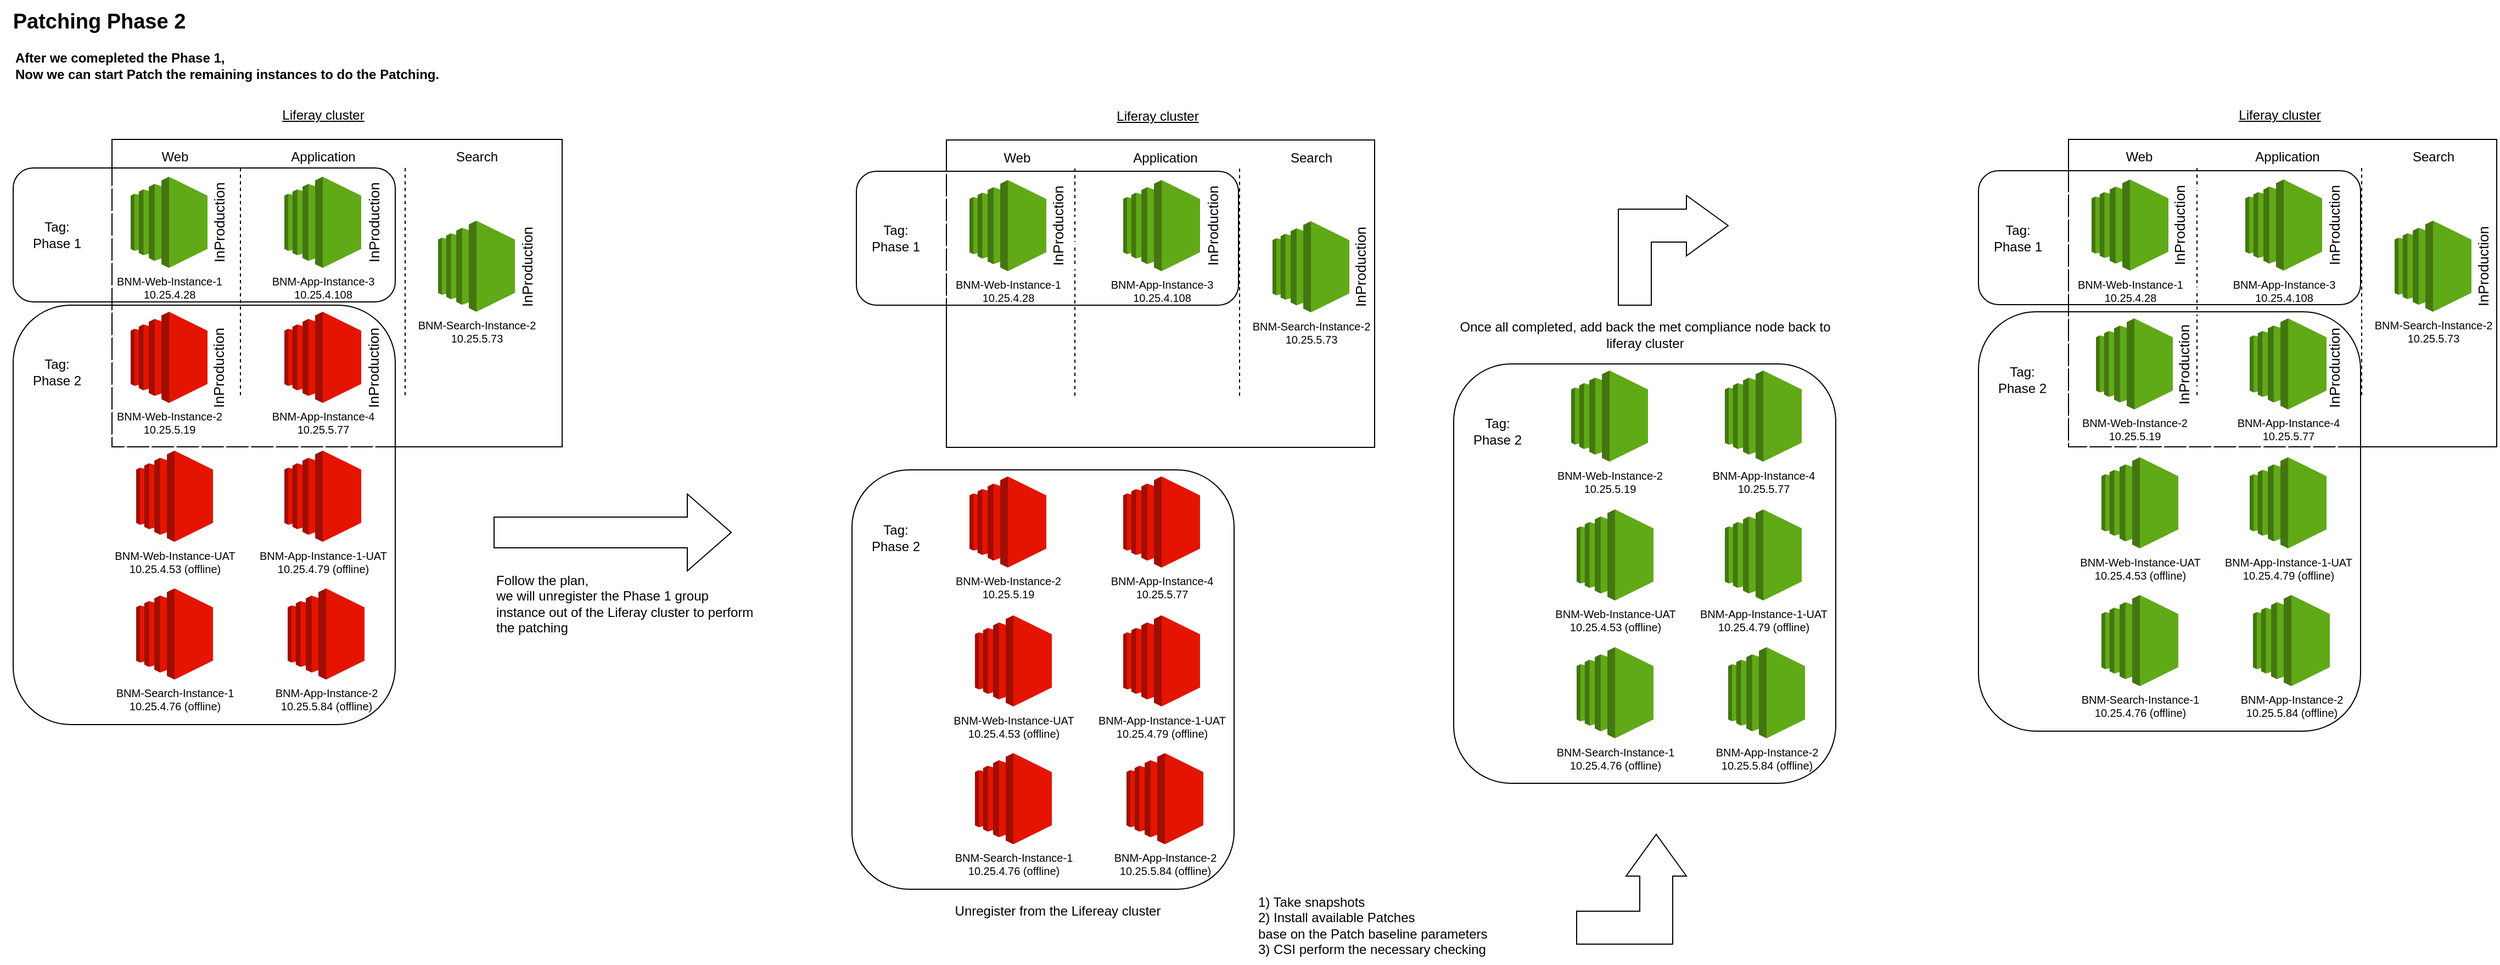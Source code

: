 <mxfile version="23.0.1" type="github">
  <diagram name="Page-1" id="beE_4dxmIc5Rx972VI1b">
    <mxGraphModel dx="1434" dy="719" grid="1" gridSize="10" guides="1" tooltips="1" connect="1" arrows="1" fold="1" page="1" pageScale="1" pageWidth="850" pageHeight="1100" math="0" shadow="0">
      <root>
        <mxCell id="0" />
        <mxCell id="1" parent="0" />
        <mxCell id="F5lLC6z1OZfWjeG4dIKi-2" value="After we comepleted the Phase 1,&amp;nbsp;&lt;br&gt;Now we can start Patch the remaining instances to do the Patching." style="text;html=1;align=left;verticalAlign=middle;resizable=0;points=[];autosize=1;strokeColor=none;fillColor=none;fontStyle=1" parent="1" vertex="1">
          <mxGeometry x="30" y="60" width="410" height="40" as="geometry" />
        </mxCell>
        <mxCell id="F5lLC6z1OZfWjeG4dIKi-3" value="Patching Phase 2" style="text;html=1;align=center;verticalAlign=middle;resizable=0;points=[];autosize=1;strokeColor=none;fillColor=none;fontStyle=1;fontSize=19;" parent="1" vertex="1">
          <mxGeometry x="18" y="20" width="180" height="40" as="geometry" />
        </mxCell>
        <mxCell id="F5lLC6z1OZfWjeG4dIKi-101" value="" style="rounded=0;whiteSpace=wrap;html=1;" parent="1" vertex="1">
          <mxGeometry x="120" y="147" width="410" height="280" as="geometry" />
        </mxCell>
        <mxCell id="F5lLC6z1OZfWjeG4dIKi-102" value="" style="endArrow=none;dashed=1;html=1;rounded=0;shadow=0;" parent="1" edge="1">
          <mxGeometry width="50" height="50" relative="1" as="geometry">
            <mxPoint x="387" y="380" as="sourcePoint" />
            <mxPoint x="387" y="170" as="targetPoint" />
          </mxGeometry>
        </mxCell>
        <mxCell id="F5lLC6z1OZfWjeG4dIKi-103" value="Web" style="text;html=1;align=center;verticalAlign=middle;resizable=0;points=[];autosize=1;strokeColor=none;fillColor=none;shadow=0;" parent="1" vertex="1">
          <mxGeometry x="152" y="148" width="50" height="30" as="geometry" />
        </mxCell>
        <mxCell id="F5lLC6z1OZfWjeG4dIKi-104" value="Application" style="text;html=1;align=center;verticalAlign=middle;resizable=0;points=[];autosize=1;strokeColor=none;fillColor=none;shadow=0;" parent="1" vertex="1">
          <mxGeometry x="272" y="148" width="80" height="30" as="geometry" />
        </mxCell>
        <mxCell id="F5lLC6z1OZfWjeG4dIKi-105" value="Search" style="text;html=1;align=center;verticalAlign=middle;resizable=0;points=[];autosize=1;strokeColor=none;fillColor=none;shadow=0;" parent="1" vertex="1">
          <mxGeometry x="422" y="148" width="60" height="30" as="geometry" />
        </mxCell>
        <mxCell id="F5lLC6z1OZfWjeG4dIKi-106" value="&lt;font color=&quot;#000000&quot;&gt;BNM-Search-Instance-2&lt;br&gt;10.25.5.73&lt;/font&gt;" style="outlineConnect=0;dashed=0;verticalLabelPosition=bottom;verticalAlign=top;align=center;html=1;shape=mxgraph.aws3.ec2;fillColor=#60a917;shadow=0;fontSize=10;fontColor=#ffffff;strokeColor=#2D7600;" parent="1" vertex="1">
          <mxGeometry x="417" y="221" width="70" height="83" as="geometry" />
        </mxCell>
        <mxCell id="F5lLC6z1OZfWjeG4dIKi-107" value="Liferay cluster" style="text;html=1;align=center;verticalAlign=middle;resizable=0;points=[];autosize=1;strokeColor=none;fillColor=none;fontStyle=4" parent="1" vertex="1">
          <mxGeometry x="262" y="110" width="100" height="30" as="geometry" />
        </mxCell>
        <mxCell id="F5lLC6z1OZfWjeG4dIKi-108" value="" style="rounded=1;whiteSpace=wrap;html=1;fillStyle=hatch;" parent="1" vertex="1">
          <mxGeometry x="30" y="173" width="348" height="122" as="geometry" />
        </mxCell>
        <mxCell id="F5lLC6z1OZfWjeG4dIKi-109" value="BNM-Web-Instance-1&lt;br&gt;10.25.4.28" style="outlineConnect=0;dashed=0;verticalLabelPosition=bottom;verticalAlign=top;align=center;html=1;shape=mxgraph.aws3.ec2;fillColor=#60a917;shadow=0;fontSize=10;fontColor=#000000;strokeColor=#2D7600;labelBorderColor=none;" parent="1" vertex="1">
          <mxGeometry x="137" y="181" width="70" height="83" as="geometry" />
        </mxCell>
        <mxCell id="F5lLC6z1OZfWjeG4dIKi-110" value="BNM-App-Instance-3&lt;br&gt;10.25.4.108" style="outlineConnect=0;dashed=0;verticalLabelPosition=bottom;verticalAlign=top;align=center;html=1;shape=mxgraph.aws3.ec2;fillColor=#60a917;shadow=0;fontSize=10;fontColor=#000000;strokeColor=#2D7600;labelBorderColor=none;" parent="1" vertex="1">
          <mxGeometry x="277" y="181" width="70" height="83" as="geometry" />
        </mxCell>
        <mxCell id="F5lLC6z1OZfWjeG4dIKi-111" value="" style="rounded=1;whiteSpace=wrap;html=1;labelBorderColor=none;fillStyle=hatch;" parent="1" vertex="1">
          <mxGeometry x="30" y="298" width="348" height="382" as="geometry" />
        </mxCell>
        <mxCell id="F5lLC6z1OZfWjeG4dIKi-112" value="BNM-App-Instance-4&lt;br&gt;10.25.5.77" style="outlineConnect=0;dashed=0;verticalLabelPosition=bottom;verticalAlign=top;align=center;html=1;shape=mxgraph.aws3.ec2;fillColor=#e51400;shadow=0;fontSize=10;fontColor=#000000;strokeColor=#B20000;labelBorderColor=none;" parent="1" vertex="1">
          <mxGeometry x="277" y="304" width="70" height="83" as="geometry" />
        </mxCell>
        <mxCell id="F5lLC6z1OZfWjeG4dIKi-113" value="BNM-Web-Instance-2&lt;br&gt;10.25.5.19" style="outlineConnect=0;dashed=0;verticalLabelPosition=bottom;verticalAlign=top;align=center;html=1;shape=mxgraph.aws3.ec2;fillColor=#e51400;shadow=0;fontSize=10;fontColor=#000000;strokeColor=#B20000;labelBorderColor=none;" parent="1" vertex="1">
          <mxGeometry x="137" y="304" width="70" height="83" as="geometry" />
        </mxCell>
        <mxCell id="F5lLC6z1OZfWjeG4dIKi-114" value="Tag: Phase 1" style="text;html=1;strokeColor=none;fillColor=none;align=center;verticalAlign=middle;whiteSpace=wrap;rounded=0;" parent="1" vertex="1">
          <mxGeometry x="40" y="219" width="60" height="30" as="geometry" />
        </mxCell>
        <mxCell id="F5lLC6z1OZfWjeG4dIKi-115" value="Tag: Phase 2" style="text;html=1;strokeColor=none;fillColor=none;align=center;verticalAlign=middle;whiteSpace=wrap;rounded=0;" parent="1" vertex="1">
          <mxGeometry x="40" y="344" width="60" height="30" as="geometry" />
        </mxCell>
        <mxCell id="F5lLC6z1OZfWjeG4dIKi-116" value="BNM-App-Instance-1-UAT&lt;br&gt;10.25.4.79 (offline)" style="outlineConnect=0;dashed=0;verticalLabelPosition=bottom;verticalAlign=top;align=center;html=1;shape=mxgraph.aws3.ec2;fillColor=#e51400;shadow=0;fontSize=10;fontColor=#000000;strokeColor=#B20000;labelBorderColor=none;" parent="1" vertex="1">
          <mxGeometry x="277" y="430.5" width="70" height="83" as="geometry" />
        </mxCell>
        <mxCell id="F5lLC6z1OZfWjeG4dIKi-117" value="BNM-Web-Instance-UAT&lt;br&gt;10.25.4.53 (offline)" style="outlineConnect=0;dashed=0;verticalLabelPosition=bottom;verticalAlign=top;align=center;html=1;shape=mxgraph.aws3.ec2;fillColor=#e51400;shadow=0;fontSize=10;fontColor=#000000;strokeColor=#B20000;labelBorderColor=none;" parent="1" vertex="1">
          <mxGeometry x="142" y="430.5" width="70" height="83" as="geometry" />
        </mxCell>
        <mxCell id="F5lLC6z1OZfWjeG4dIKi-118" value="BNM-App-Instance-2&lt;br&gt;10.25.5.84 (offline)" style="outlineConnect=0;dashed=0;verticalLabelPosition=bottom;verticalAlign=top;align=center;html=1;shape=mxgraph.aws3.ec2;fillColor=#e51400;shadow=0;fontSize=10;fontColor=#000000;strokeColor=#B20000;labelBorderColor=none;" parent="1" vertex="1">
          <mxGeometry x="280" y="556" width="70" height="83" as="geometry" />
        </mxCell>
        <mxCell id="F5lLC6z1OZfWjeG4dIKi-119" value="" style="endArrow=none;dashed=1;html=1;rounded=0;shadow=0;" parent="1" edge="1">
          <mxGeometry width="50" height="50" relative="1" as="geometry">
            <mxPoint x="237" y="380" as="sourcePoint" />
            <mxPoint x="237" y="170" as="targetPoint" />
          </mxGeometry>
        </mxCell>
        <mxCell id="F5lLC6z1OZfWjeG4dIKi-120" value="Follow the plan,&amp;nbsp;&lt;br&gt;we will unregister the Phase 1 group&amp;nbsp;&lt;br&gt;instance out of the Liferay cluster to perform&amp;nbsp;&lt;br&gt;the patching" style="text;html=1;align=left;verticalAlign=middle;resizable=0;points=[];autosize=1;strokeColor=none;fillColor=none;" parent="1" vertex="1">
          <mxGeometry x="468" y="534.5" width="260" height="70" as="geometry" />
        </mxCell>
        <mxCell id="F5lLC6z1OZfWjeG4dIKi-121" value="" style="rounded=0;whiteSpace=wrap;html=1;" parent="1" vertex="1">
          <mxGeometry x="880" y="147.5" width="390" height="280" as="geometry" />
        </mxCell>
        <mxCell id="F5lLC6z1OZfWjeG4dIKi-122" value="" style="endArrow=none;dashed=1;html=1;rounded=0;shadow=0;" parent="1" edge="1">
          <mxGeometry width="50" height="50" relative="1" as="geometry">
            <mxPoint x="1147" y="380.5" as="sourcePoint" />
            <mxPoint x="1147" y="170.5" as="targetPoint" />
          </mxGeometry>
        </mxCell>
        <mxCell id="F5lLC6z1OZfWjeG4dIKi-123" value="Web" style="text;html=1;align=center;verticalAlign=middle;resizable=0;points=[];autosize=1;strokeColor=none;fillColor=none;shadow=0;" parent="1" vertex="1">
          <mxGeometry x="919" y="148.5" width="50" height="30" as="geometry" />
        </mxCell>
        <mxCell id="F5lLC6z1OZfWjeG4dIKi-124" value="Application" style="text;html=1;align=center;verticalAlign=middle;resizable=0;points=[];autosize=1;strokeColor=none;fillColor=none;shadow=0;" parent="1" vertex="1">
          <mxGeometry x="1039" y="148.5" width="80" height="30" as="geometry" />
        </mxCell>
        <mxCell id="F5lLC6z1OZfWjeG4dIKi-125" value="Search" style="text;html=1;align=center;verticalAlign=middle;resizable=0;points=[];autosize=1;strokeColor=none;fillColor=none;shadow=0;" parent="1" vertex="1">
          <mxGeometry x="1182" y="148.5" width="60" height="30" as="geometry" />
        </mxCell>
        <mxCell id="F5lLC6z1OZfWjeG4dIKi-126" value="&lt;font color=&quot;#000000&quot;&gt;BNM-Search-Instance-2&lt;br&gt;10.25.5.73&lt;/font&gt;" style="outlineConnect=0;dashed=0;verticalLabelPosition=bottom;verticalAlign=top;align=center;html=1;shape=mxgraph.aws3.ec2;fillColor=#60a917;shadow=0;fontSize=10;fontColor=#ffffff;strokeColor=#2D7600;" parent="1" vertex="1">
          <mxGeometry x="1177" y="221.5" width="70" height="83" as="geometry" />
        </mxCell>
        <mxCell id="F5lLC6z1OZfWjeG4dIKi-127" value="Liferay cluster" style="text;html=1;align=center;verticalAlign=middle;resizable=0;points=[];autosize=1;strokeColor=none;fillColor=none;fontStyle=4" parent="1" vertex="1">
          <mxGeometry x="1022" y="110.5" width="100" height="30" as="geometry" />
        </mxCell>
        <mxCell id="F5lLC6z1OZfWjeG4dIKi-131" value="" style="rounded=1;whiteSpace=wrap;html=1;labelBorderColor=none;fillStyle=hatch;" parent="1" vertex="1">
          <mxGeometry x="794" y="448" width="348" height="382" as="geometry" />
        </mxCell>
        <mxCell id="F5lLC6z1OZfWjeG4dIKi-132" value="BNM-App-Instance-4&lt;br&gt;10.25.5.77" style="outlineConnect=0;dashed=0;verticalLabelPosition=bottom;verticalAlign=top;align=center;html=1;shape=mxgraph.aws3.ec2;fillColor=#e51400;shadow=0;fontSize=10;fontColor=#000000;strokeColor=#B20000;labelBorderColor=none;" parent="1" vertex="1">
          <mxGeometry x="1041" y="454" width="70" height="83" as="geometry" />
        </mxCell>
        <mxCell id="F5lLC6z1OZfWjeG4dIKi-133" value="BNM-Web-Instance-2&lt;br&gt;10.25.5.19" style="outlineConnect=0;dashed=0;verticalLabelPosition=bottom;verticalAlign=top;align=center;html=1;shape=mxgraph.aws3.ec2;fillColor=#e51400;shadow=0;fontSize=10;fontColor=#000000;strokeColor=#B20000;labelBorderColor=none;" parent="1" vertex="1">
          <mxGeometry x="901" y="454" width="70" height="83" as="geometry" />
        </mxCell>
        <mxCell id="F5lLC6z1OZfWjeG4dIKi-135" value="Tag: Phase 2" style="text;html=1;strokeColor=none;fillColor=none;align=center;verticalAlign=middle;whiteSpace=wrap;rounded=0;" parent="1" vertex="1">
          <mxGeometry x="804" y="494.5" width="60" height="30" as="geometry" />
        </mxCell>
        <mxCell id="F5lLC6z1OZfWjeG4dIKi-136" value="BNM-App-Instance-1-UAT&lt;br&gt;10.25.4.79 (offline)" style="outlineConnect=0;dashed=0;verticalLabelPosition=bottom;verticalAlign=top;align=center;html=1;shape=mxgraph.aws3.ec2;fillColor=#e51400;shadow=0;fontSize=10;fontColor=#000000;strokeColor=#B20000;labelBorderColor=none;" parent="1" vertex="1">
          <mxGeometry x="1041" y="580.5" width="70" height="83" as="geometry" />
        </mxCell>
        <mxCell id="F5lLC6z1OZfWjeG4dIKi-137" value="BNM-Web-Instance-UAT&lt;br&gt;10.25.4.53 (offline)" style="outlineConnect=0;dashed=0;verticalLabelPosition=bottom;verticalAlign=top;align=center;html=1;shape=mxgraph.aws3.ec2;fillColor=#e51400;shadow=0;fontSize=10;fontColor=#000000;strokeColor=#B20000;labelBorderColor=none;" parent="1" vertex="1">
          <mxGeometry x="906" y="580.5" width="70" height="83" as="geometry" />
        </mxCell>
        <mxCell id="F5lLC6z1OZfWjeG4dIKi-138" value="BNM-App-Instance-2&lt;br&gt;10.25.5.84 (offline)" style="outlineConnect=0;dashed=0;verticalLabelPosition=bottom;verticalAlign=top;align=center;html=1;shape=mxgraph.aws3.ec2;fillColor=#e51400;shadow=0;fontSize=10;fontColor=#000000;strokeColor=#B20000;labelBorderColor=none;" parent="1" vertex="1">
          <mxGeometry x="1044" y="706" width="70" height="83" as="geometry" />
        </mxCell>
        <mxCell id="F5lLC6z1OZfWjeG4dIKi-139" value="" style="endArrow=none;dashed=1;html=1;rounded=0;shadow=0;" parent="1" edge="1">
          <mxGeometry width="50" height="50" relative="1" as="geometry">
            <mxPoint x="997" y="380.5" as="sourcePoint" />
            <mxPoint x="997" y="170.5" as="targetPoint" />
          </mxGeometry>
        </mxCell>
        <mxCell id="F5lLC6z1OZfWjeG4dIKi-140" value="1) Take snapshots&lt;br&gt;2) Install available Patches &lt;br&gt;base on the Patch baseline parameters&lt;br&gt;3) CSI perform the necessary checking&amp;nbsp;" style="text;html=1;align=left;verticalAlign=middle;resizable=0;points=[];autosize=1;strokeColor=none;fillColor=none;" parent="1" vertex="1">
          <mxGeometry x="1162" y="828" width="230" height="70" as="geometry" />
        </mxCell>
        <mxCell id="F5lLC6z1OZfWjeG4dIKi-145" value="Unregister from the Lifereay cluster" style="text;html=1;align=center;verticalAlign=middle;resizable=0;points=[];autosize=1;strokeColor=none;fillColor=none;" parent="1" vertex="1">
          <mxGeometry x="876" y="835" width="210" height="30" as="geometry" />
        </mxCell>
        <mxCell id="F5lLC6z1OZfWjeG4dIKi-146" value="Once all completed, add back the met compliance node back to&lt;br&gt;liferay cluster" style="text;html=1;align=center;verticalAlign=middle;resizable=0;points=[];autosize=1;strokeColor=none;fillColor=none;" parent="1" vertex="1">
          <mxGeometry x="1336" y="304.5" width="360" height="40" as="geometry" />
        </mxCell>
        <mxCell id="F5lLC6z1OZfWjeG4dIKi-147" value="InProduction" style="text;html=1;strokeColor=none;fillColor=none;align=center;verticalAlign=middle;whiteSpace=wrap;rounded=0;rotation=-90;fontSize=13;" parent="1" vertex="1">
          <mxGeometry x="468" y="248" width="60" height="30" as="geometry" />
        </mxCell>
        <mxCell id="F5lLC6z1OZfWjeG4dIKi-148" value="" style="html=1;shadow=0;dashed=0;align=center;verticalAlign=middle;shape=mxgraph.arrows2.arrow;dy=0.6;dx=40;notch=0;" parent="1" vertex="1">
          <mxGeometry x="468" y="470" width="216" height="70" as="geometry" />
        </mxCell>
        <mxCell id="F5lLC6z1OZfWjeG4dIKi-149" value="InProduction" style="text;html=1;strokeColor=none;fillColor=none;align=center;verticalAlign=middle;whiteSpace=wrap;rounded=0;rotation=-90;fontSize=13;" parent="1" vertex="1">
          <mxGeometry x="328" y="207.5" width="60" height="30" as="geometry" />
        </mxCell>
        <mxCell id="F5lLC6z1OZfWjeG4dIKi-150" value="InProduction" style="text;html=1;strokeColor=none;fillColor=none;align=center;verticalAlign=middle;whiteSpace=wrap;rounded=0;rotation=-90;fontSize=13;" parent="1" vertex="1">
          <mxGeometry x="187" y="207.5" width="60" height="30" as="geometry" />
        </mxCell>
        <mxCell id="F5lLC6z1OZfWjeG4dIKi-151" value="InProduction" style="text;html=1;strokeColor=none;fillColor=none;align=center;verticalAlign=middle;whiteSpace=wrap;rounded=0;rotation=-90;fontSize=13;" parent="1" vertex="1">
          <mxGeometry x="187" y="340" width="60" height="30" as="geometry" />
        </mxCell>
        <mxCell id="F5lLC6z1OZfWjeG4dIKi-152" value="InProduction" style="text;html=1;strokeColor=none;fillColor=none;align=center;verticalAlign=middle;whiteSpace=wrap;rounded=0;rotation=-90;fontSize=13;" parent="1" vertex="1">
          <mxGeometry x="328" y="340" width="60" height="30" as="geometry" />
        </mxCell>
        <mxCell id="F5lLC6z1OZfWjeG4dIKi-160" value="" style="rounded=1;whiteSpace=wrap;html=1;fillStyle=hatch;" parent="1" vertex="1">
          <mxGeometry x="798" y="176" width="348" height="122" as="geometry" />
        </mxCell>
        <mxCell id="F5lLC6z1OZfWjeG4dIKi-161" value="BNM-Web-Instance-1&lt;br&gt;10.25.4.28" style="outlineConnect=0;dashed=0;verticalLabelPosition=bottom;verticalAlign=top;align=center;html=1;shape=mxgraph.aws3.ec2;fillColor=#60a917;shadow=0;fontSize=10;fontColor=#000000;strokeColor=#2D7600;labelBorderColor=none;" parent="1" vertex="1">
          <mxGeometry x="901" y="184" width="70" height="83" as="geometry" />
        </mxCell>
        <mxCell id="F5lLC6z1OZfWjeG4dIKi-162" value="BNM-App-Instance-3&lt;br&gt;10.25.4.108" style="outlineConnect=0;dashed=0;verticalLabelPosition=bottom;verticalAlign=top;align=center;html=1;shape=mxgraph.aws3.ec2;fillColor=#60a917;shadow=0;fontSize=10;fontColor=#000000;strokeColor=#2D7600;labelBorderColor=none;" parent="1" vertex="1">
          <mxGeometry x="1041" y="184" width="70" height="83" as="geometry" />
        </mxCell>
        <mxCell id="F5lLC6z1OZfWjeG4dIKi-163" value="Tag: Phase 1" style="text;html=1;strokeColor=none;fillColor=none;align=center;verticalAlign=middle;whiteSpace=wrap;rounded=0;" parent="1" vertex="1">
          <mxGeometry x="804" y="222" width="60" height="30" as="geometry" />
        </mxCell>
        <mxCell id="F5lLC6z1OZfWjeG4dIKi-164" value="InProduction" style="text;html=1;strokeColor=none;fillColor=none;align=center;verticalAlign=middle;whiteSpace=wrap;rounded=0;rotation=-90;fontSize=13;" parent="1" vertex="1">
          <mxGeometry x="1092" y="210.5" width="60" height="30" as="geometry" />
        </mxCell>
        <mxCell id="F5lLC6z1OZfWjeG4dIKi-165" value="InProduction" style="text;html=1;strokeColor=none;fillColor=none;align=center;verticalAlign=middle;whiteSpace=wrap;rounded=0;rotation=-90;fontSize=13;" parent="1" vertex="1">
          <mxGeometry x="951" y="210.5" width="60" height="30" as="geometry" />
        </mxCell>
        <mxCell id="F5lLC6z1OZfWjeG4dIKi-166" value="" style="rounded=1;whiteSpace=wrap;html=1;labelBorderColor=none;fillStyle=hatch;" parent="1" vertex="1">
          <mxGeometry x="1342" y="351.5" width="348" height="382" as="geometry" />
        </mxCell>
        <mxCell id="F5lLC6z1OZfWjeG4dIKi-167" value="BNM-App-Instance-4&lt;br&gt;10.25.5.77" style="outlineConnect=0;dashed=0;verticalLabelPosition=bottom;verticalAlign=top;align=center;html=1;shape=mxgraph.aws3.ec2;fillColor=#60a917;shadow=0;fontSize=10;fontColor=#000000;strokeColor=#2D7600;labelBorderColor=none;" parent="1" vertex="1">
          <mxGeometry x="1589" y="357.5" width="70" height="83" as="geometry" />
        </mxCell>
        <mxCell id="F5lLC6z1OZfWjeG4dIKi-168" value="BNM-Web-Instance-2&lt;br&gt;10.25.5.19" style="outlineConnect=0;dashed=0;verticalLabelPosition=bottom;verticalAlign=top;align=center;html=1;shape=mxgraph.aws3.ec2;fillColor=#60a917;shadow=0;fontSize=10;fontColor=#000000;strokeColor=#2D7600;labelBorderColor=none;" parent="1" vertex="1">
          <mxGeometry x="1449" y="357.5" width="70" height="83" as="geometry" />
        </mxCell>
        <mxCell id="F5lLC6z1OZfWjeG4dIKi-169" value="Tag: Phase 2" style="text;html=1;strokeColor=none;fillColor=none;align=center;verticalAlign=middle;whiteSpace=wrap;rounded=0;" parent="1" vertex="1">
          <mxGeometry x="1352" y="398" width="60" height="30" as="geometry" />
        </mxCell>
        <mxCell id="F5lLC6z1OZfWjeG4dIKi-170" value="BNM-App-Instance-1-UAT&lt;br&gt;10.25.4.79 (offline)" style="outlineConnect=0;dashed=0;verticalLabelPosition=bottom;verticalAlign=top;align=center;html=1;shape=mxgraph.aws3.ec2;fillColor=#60a917;shadow=0;fontSize=10;fontColor=#000000;strokeColor=#2D7600;labelBorderColor=none;" parent="1" vertex="1">
          <mxGeometry x="1589" y="484" width="70" height="83" as="geometry" />
        </mxCell>
        <mxCell id="F5lLC6z1OZfWjeG4dIKi-171" value="BNM-Web-Instance-UAT&lt;br&gt;10.25.4.53 (offline)" style="outlineConnect=0;dashed=0;verticalLabelPosition=bottom;verticalAlign=top;align=center;html=1;shape=mxgraph.aws3.ec2;fillColor=#60a917;shadow=0;fontSize=10;fontColor=#000000;strokeColor=#2D7600;labelBorderColor=none;" parent="1" vertex="1">
          <mxGeometry x="1454" y="484" width="70" height="83" as="geometry" />
        </mxCell>
        <mxCell id="F5lLC6z1OZfWjeG4dIKi-172" value="BNM-App-Instance-2&lt;br&gt;10.25.5.84 (offline)" style="outlineConnect=0;dashed=0;verticalLabelPosition=bottom;verticalAlign=top;align=center;html=1;shape=mxgraph.aws3.ec2;fillColor=#60a917;shadow=0;fontSize=10;fontColor=#000000;strokeColor=#2D7600;labelBorderColor=none;" parent="1" vertex="1">
          <mxGeometry x="1592" y="609.5" width="70" height="83" as="geometry" />
        </mxCell>
        <mxCell id="F5lLC6z1OZfWjeG4dIKi-174" value="InProduction" style="text;html=1;strokeColor=none;fillColor=none;align=center;verticalAlign=middle;whiteSpace=wrap;rounded=0;rotation=-90;fontSize=13;" parent="1" vertex="1">
          <mxGeometry x="1227" y="248" width="60" height="30" as="geometry" />
        </mxCell>
        <mxCell id="F5lLC6z1OZfWjeG4dIKi-176" value="" style="html=1;shadow=0;dashed=0;align=center;verticalAlign=middle;shape=mxgraph.arrows2.bendArrow;dy=15;dx=38;notch=0;arrowHead=55;rounded=0;" parent="1" vertex="1">
          <mxGeometry x="1492" y="198" width="100" height="100" as="geometry" />
        </mxCell>
        <mxCell id="F5lLC6z1OZfWjeG4dIKi-177" value="" style="rounded=0;whiteSpace=wrap;html=1;" parent="1" vertex="1">
          <mxGeometry x="1902" y="147" width="390" height="280" as="geometry" />
        </mxCell>
        <mxCell id="F5lLC6z1OZfWjeG4dIKi-178" value="" style="endArrow=none;dashed=1;html=1;rounded=0;shadow=0;" parent="1" edge="1">
          <mxGeometry width="50" height="50" relative="1" as="geometry">
            <mxPoint x="2169" y="380" as="sourcePoint" />
            <mxPoint x="2169" y="170" as="targetPoint" />
          </mxGeometry>
        </mxCell>
        <mxCell id="F5lLC6z1OZfWjeG4dIKi-179" value="Web" style="text;html=1;align=center;verticalAlign=middle;resizable=0;points=[];autosize=1;strokeColor=none;fillColor=none;shadow=0;" parent="1" vertex="1">
          <mxGeometry x="1941" y="148" width="50" height="30" as="geometry" />
        </mxCell>
        <mxCell id="F5lLC6z1OZfWjeG4dIKi-180" value="Application" style="text;html=1;align=center;verticalAlign=middle;resizable=0;points=[];autosize=1;strokeColor=none;fillColor=none;shadow=0;" parent="1" vertex="1">
          <mxGeometry x="2061" y="148" width="80" height="30" as="geometry" />
        </mxCell>
        <mxCell id="F5lLC6z1OZfWjeG4dIKi-181" value="Search" style="text;html=1;align=center;verticalAlign=middle;resizable=0;points=[];autosize=1;strokeColor=none;fillColor=none;shadow=0;" parent="1" vertex="1">
          <mxGeometry x="2204" y="148" width="60" height="30" as="geometry" />
        </mxCell>
        <mxCell id="F5lLC6z1OZfWjeG4dIKi-182" value="&lt;font color=&quot;#000000&quot;&gt;BNM-Search-Instance-2&lt;br&gt;10.25.5.73&lt;/font&gt;" style="outlineConnect=0;dashed=0;verticalLabelPosition=bottom;verticalAlign=top;align=center;html=1;shape=mxgraph.aws3.ec2;fillColor=#60a917;shadow=0;fontSize=10;fontColor=#ffffff;strokeColor=#2D7600;" parent="1" vertex="1">
          <mxGeometry x="2199" y="221" width="70" height="83" as="geometry" />
        </mxCell>
        <mxCell id="F5lLC6z1OZfWjeG4dIKi-183" value="Liferay cluster" style="text;html=1;align=center;verticalAlign=middle;resizable=0;points=[];autosize=1;strokeColor=none;fillColor=none;fontStyle=4" parent="1" vertex="1">
          <mxGeometry x="2044" y="110" width="100" height="30" as="geometry" />
        </mxCell>
        <mxCell id="F5lLC6z1OZfWjeG4dIKi-184" value="" style="endArrow=none;dashed=1;html=1;rounded=0;shadow=0;" parent="1" edge="1">
          <mxGeometry width="50" height="50" relative="1" as="geometry">
            <mxPoint x="2019" y="380" as="sourcePoint" />
            <mxPoint x="2019" y="170" as="targetPoint" />
          </mxGeometry>
        </mxCell>
        <mxCell id="F5lLC6z1OZfWjeG4dIKi-185" value="" style="rounded=1;whiteSpace=wrap;html=1;fillStyle=hatch;" parent="1" vertex="1">
          <mxGeometry x="1820" y="175.5" width="348" height="122" as="geometry" />
        </mxCell>
        <mxCell id="F5lLC6z1OZfWjeG4dIKi-186" value="BNM-Web-Instance-1&lt;br&gt;10.25.4.28" style="outlineConnect=0;dashed=0;verticalLabelPosition=bottom;verticalAlign=top;align=center;html=1;shape=mxgraph.aws3.ec2;fillColor=#60a917;shadow=0;fontSize=10;fontColor=#000000;strokeColor=#2D7600;labelBorderColor=none;" parent="1" vertex="1">
          <mxGeometry x="1923" y="183.5" width="70" height="83" as="geometry" />
        </mxCell>
        <mxCell id="F5lLC6z1OZfWjeG4dIKi-187" value="BNM-App-Instance-3&lt;br&gt;10.25.4.108" style="outlineConnect=0;dashed=0;verticalLabelPosition=bottom;verticalAlign=top;align=center;html=1;shape=mxgraph.aws3.ec2;fillColor=#60a917;shadow=0;fontSize=10;fontColor=#000000;strokeColor=#2D7600;labelBorderColor=none;" parent="1" vertex="1">
          <mxGeometry x="2063" y="183.5" width="70" height="83" as="geometry" />
        </mxCell>
        <mxCell id="F5lLC6z1OZfWjeG4dIKi-188" value="Tag: Phase 1" style="text;html=1;strokeColor=none;fillColor=none;align=center;verticalAlign=middle;whiteSpace=wrap;rounded=0;" parent="1" vertex="1">
          <mxGeometry x="1826" y="221.5" width="60" height="30" as="geometry" />
        </mxCell>
        <mxCell id="F5lLC6z1OZfWjeG4dIKi-189" value="InProduction" style="text;html=1;strokeColor=none;fillColor=none;align=center;verticalAlign=middle;whiteSpace=wrap;rounded=0;rotation=-90;fontSize=13;" parent="1" vertex="1">
          <mxGeometry x="2114" y="210" width="60" height="30" as="geometry" />
        </mxCell>
        <mxCell id="F5lLC6z1OZfWjeG4dIKi-190" value="InProduction" style="text;html=1;strokeColor=none;fillColor=none;align=center;verticalAlign=middle;whiteSpace=wrap;rounded=0;rotation=-90;fontSize=13;" parent="1" vertex="1">
          <mxGeometry x="1973" y="210" width="60" height="30" as="geometry" />
        </mxCell>
        <mxCell id="F5lLC6z1OZfWjeG4dIKi-191" value="InProduction" style="text;html=1;strokeColor=none;fillColor=none;align=center;verticalAlign=middle;whiteSpace=wrap;rounded=0;rotation=-90;fontSize=13;" parent="1" vertex="1">
          <mxGeometry x="2249" y="247.5" width="60" height="30" as="geometry" />
        </mxCell>
        <mxCell id="F5lLC6z1OZfWjeG4dIKi-206" value="" style="rounded=1;whiteSpace=wrap;html=1;labelBorderColor=none;fillStyle=hatch;" parent="1" vertex="1">
          <mxGeometry x="1820" y="304" width="348" height="382" as="geometry" />
        </mxCell>
        <mxCell id="F5lLC6z1OZfWjeG4dIKi-207" value="BNM-App-Instance-4&lt;br&gt;10.25.5.77" style="outlineConnect=0;dashed=0;verticalLabelPosition=bottom;verticalAlign=top;align=center;html=1;shape=mxgraph.aws3.ec2;fillColor=#60a917;shadow=0;fontSize=10;fontColor=#000000;strokeColor=#2D7600;labelBorderColor=none;" parent="1" vertex="1">
          <mxGeometry x="2067" y="310" width="70" height="83" as="geometry" />
        </mxCell>
        <mxCell id="F5lLC6z1OZfWjeG4dIKi-208" value="BNM-Web-Instance-2&lt;br&gt;10.25.5.19" style="outlineConnect=0;dashed=0;verticalLabelPosition=bottom;verticalAlign=top;align=center;html=1;shape=mxgraph.aws3.ec2;fillColor=#60a917;shadow=0;fontSize=10;fontColor=#000000;strokeColor=#2D7600;labelBorderColor=none;" parent="1" vertex="1">
          <mxGeometry x="1927" y="310" width="70" height="83" as="geometry" />
        </mxCell>
        <mxCell id="F5lLC6z1OZfWjeG4dIKi-209" value="Tag: Phase 2" style="text;html=1;strokeColor=none;fillColor=none;align=center;verticalAlign=middle;whiteSpace=wrap;rounded=0;" parent="1" vertex="1">
          <mxGeometry x="1830" y="350.5" width="60" height="30" as="geometry" />
        </mxCell>
        <mxCell id="F5lLC6z1OZfWjeG4dIKi-210" value="BNM-App-Instance-1-UAT&lt;br&gt;10.25.4.79 (offline)" style="outlineConnect=0;dashed=0;verticalLabelPosition=bottom;verticalAlign=top;align=center;html=1;shape=mxgraph.aws3.ec2;fillColor=#60a917;shadow=0;fontSize=10;fontColor=#000000;strokeColor=#2D7600;labelBorderColor=none;" parent="1" vertex="1">
          <mxGeometry x="2067" y="436.5" width="70" height="83" as="geometry" />
        </mxCell>
        <mxCell id="F5lLC6z1OZfWjeG4dIKi-211" value="BNM-Web-Instance-UAT&lt;br&gt;10.25.4.53 (offline)" style="outlineConnect=0;dashed=0;verticalLabelPosition=bottom;verticalAlign=top;align=center;html=1;shape=mxgraph.aws3.ec2;fillColor=#60a917;shadow=0;fontSize=10;fontColor=#000000;strokeColor=#2D7600;labelBorderColor=none;" parent="1" vertex="1">
          <mxGeometry x="1932" y="436.5" width="70" height="83" as="geometry" />
        </mxCell>
        <mxCell id="F5lLC6z1OZfWjeG4dIKi-212" value="BNM-App-Instance-2&lt;br&gt;10.25.5.84 (offline)" style="outlineConnect=0;dashed=0;verticalLabelPosition=bottom;verticalAlign=top;align=center;html=1;shape=mxgraph.aws3.ec2;fillColor=#60a917;shadow=0;fontSize=10;fontColor=#000000;strokeColor=#2D7600;labelBorderColor=none;" parent="1" vertex="1">
          <mxGeometry x="2070" y="562" width="70" height="83" as="geometry" />
        </mxCell>
        <mxCell id="F5lLC6z1OZfWjeG4dIKi-213" value="" style="html=1;shadow=0;dashed=0;align=center;verticalAlign=middle;shape=mxgraph.arrows2.bendArrow;dy=15;dx=38;notch=0;arrowHead=55;rounded=0;flipV=1;flipH=0;rotation=-90;" parent="1" vertex="1">
          <mxGeometry x="1454" y="780" width="100" height="100" as="geometry" />
        </mxCell>
        <mxCell id="F5lLC6z1OZfWjeG4dIKi-214" value="BNM-Search-Instance-1&lt;br&gt;10.25.4.76 (offline)" style="outlineConnect=0;dashed=0;verticalLabelPosition=bottom;verticalAlign=top;align=center;html=1;shape=mxgraph.aws3.ec2;fillColor=#e51400;shadow=0;fontSize=10;strokeColor=#B20000;fontColor=#000000;" parent="1" vertex="1">
          <mxGeometry x="906" y="706" width="70" height="83" as="geometry" />
        </mxCell>
        <mxCell id="F5lLC6z1OZfWjeG4dIKi-215" value="BNM-Search-Instance-1&lt;br&gt;10.25.4.76 (offline)" style="outlineConnect=0;dashed=0;verticalLabelPosition=bottom;verticalAlign=top;align=center;html=1;shape=mxgraph.aws3.ec2;fillColor=#60a917;shadow=0;fontSize=10;strokeColor=#2D7600;fontColor=#000000;" parent="1" vertex="1">
          <mxGeometry x="1454" y="609.5" width="70" height="83" as="geometry" />
        </mxCell>
        <mxCell id="F5lLC6z1OZfWjeG4dIKi-216" value="BNM-Search-Instance-1&lt;br&gt;10.25.4.76 (offline)" style="outlineConnect=0;dashed=0;verticalLabelPosition=bottom;verticalAlign=top;align=center;html=1;shape=mxgraph.aws3.ec2;fillColor=#e51400;shadow=0;fontSize=10;strokeColor=#B20000;fontColor=#000000;" parent="1" vertex="1">
          <mxGeometry x="142" y="556" width="70" height="83" as="geometry" />
        </mxCell>
        <mxCell id="F5lLC6z1OZfWjeG4dIKi-217" value="BNM-Search-Instance-1&lt;br&gt;10.25.4.76 (offline)" style="outlineConnect=0;dashed=0;verticalLabelPosition=bottom;verticalAlign=top;align=center;html=1;shape=mxgraph.aws3.ec2;fillColor=#60a917;shadow=0;fontSize=10;strokeColor=#2D7600;fontColor=#000000;" parent="1" vertex="1">
          <mxGeometry x="1932" y="562" width="70" height="83" as="geometry" />
        </mxCell>
        <mxCell id="F5lLC6z1OZfWjeG4dIKi-223" value="InProduction" style="text;html=1;strokeColor=none;fillColor=none;align=center;verticalAlign=middle;whiteSpace=wrap;rounded=0;rotation=-90;fontSize=13;" parent="1" vertex="1">
          <mxGeometry x="1977" y="337" width="60" height="30" as="geometry" />
        </mxCell>
        <mxCell id="F5lLC6z1OZfWjeG4dIKi-224" value="InProduction" style="text;html=1;strokeColor=none;fillColor=none;align=center;verticalAlign=middle;whiteSpace=wrap;rounded=0;rotation=-90;fontSize=13;" parent="1" vertex="1">
          <mxGeometry x="2114" y="340" width="60" height="30" as="geometry" />
        </mxCell>
      </root>
    </mxGraphModel>
  </diagram>
</mxfile>
